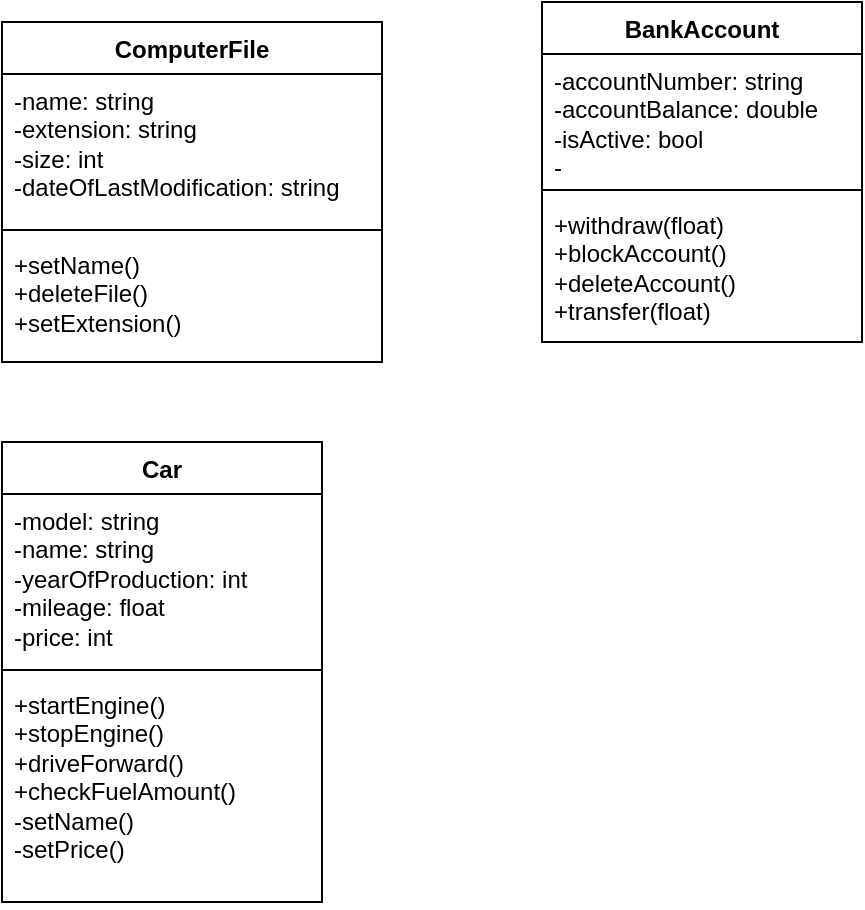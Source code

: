 <mxfile version="22.1.3" type="device">
  <diagram name="Strona-1" id="ipMm3sfd6zLh6d_h2q_W">
    <mxGraphModel dx="971" dy="539" grid="1" gridSize="10" guides="1" tooltips="1" connect="1" arrows="1" fold="1" page="1" pageScale="1" pageWidth="827" pageHeight="1169" math="0" shadow="0">
      <root>
        <mxCell id="0" />
        <mxCell id="1" parent="0" />
        <mxCell id="SUFIGGEpoUx3KAkcFmeZ-1" value="&lt;div&gt;ComputerFile&lt;/div&gt;&lt;div&gt;&lt;br&gt;&lt;/div&gt;" style="swimlane;fontStyle=1;align=center;verticalAlign=top;childLayout=stackLayout;horizontal=1;startSize=26;horizontalStack=0;resizeParent=1;resizeParentMax=0;resizeLast=0;collapsible=1;marginBottom=0;whiteSpace=wrap;html=1;" vertex="1" parent="1">
          <mxGeometry x="160" y="120" width="190" height="170" as="geometry" />
        </mxCell>
        <mxCell id="SUFIGGEpoUx3KAkcFmeZ-2" value="&lt;div&gt;-name: string&lt;/div&gt;&lt;div&gt;-extension: string&lt;/div&gt;&lt;div&gt;-size: int&lt;/div&gt;&lt;div&gt;-dateOfLastModification: string&lt;br&gt;&lt;/div&gt;&lt;div&gt;&lt;br&gt;&lt;/div&gt;" style="text;strokeColor=none;fillColor=none;align=left;verticalAlign=top;spacingLeft=4;spacingRight=4;overflow=hidden;rotatable=0;points=[[0,0.5],[1,0.5]];portConstraint=eastwest;whiteSpace=wrap;html=1;" vertex="1" parent="SUFIGGEpoUx3KAkcFmeZ-1">
          <mxGeometry y="26" width="190" height="74" as="geometry" />
        </mxCell>
        <mxCell id="SUFIGGEpoUx3KAkcFmeZ-3" value="" style="line;strokeWidth=1;fillColor=none;align=left;verticalAlign=middle;spacingTop=-1;spacingLeft=3;spacingRight=3;rotatable=0;labelPosition=right;points=[];portConstraint=eastwest;strokeColor=inherit;" vertex="1" parent="SUFIGGEpoUx3KAkcFmeZ-1">
          <mxGeometry y="100" width="190" height="8" as="geometry" />
        </mxCell>
        <mxCell id="SUFIGGEpoUx3KAkcFmeZ-4" value="&lt;div&gt;+setName()&lt;/div&gt;&lt;div&gt;+deleteFile()&lt;/div&gt;&lt;div&gt;+setExtension()&lt;/div&gt;&lt;div&gt;&lt;br&gt;&lt;/div&gt;&lt;div&gt;&lt;br&gt;&lt;/div&gt;" style="text;strokeColor=none;fillColor=none;align=left;verticalAlign=top;spacingLeft=4;spacingRight=4;overflow=hidden;rotatable=0;points=[[0,0.5],[1,0.5]];portConstraint=eastwest;whiteSpace=wrap;html=1;" vertex="1" parent="SUFIGGEpoUx3KAkcFmeZ-1">
          <mxGeometry y="108" width="190" height="62" as="geometry" />
        </mxCell>
        <mxCell id="SUFIGGEpoUx3KAkcFmeZ-9" value="&lt;div&gt;BankAccount&lt;/div&gt;&lt;div&gt;&lt;br&gt;&lt;/div&gt;" style="swimlane;fontStyle=1;align=center;verticalAlign=top;childLayout=stackLayout;horizontal=1;startSize=26;horizontalStack=0;resizeParent=1;resizeParentMax=0;resizeLast=0;collapsible=1;marginBottom=0;whiteSpace=wrap;html=1;" vertex="1" parent="1">
          <mxGeometry x="430" y="110" width="160" height="170" as="geometry" />
        </mxCell>
        <mxCell id="SUFIGGEpoUx3KAkcFmeZ-10" value="&lt;div&gt;-accountNumber: string&lt;/div&gt;&lt;div&gt;-accountBalance: double&lt;br&gt;&lt;/div&gt;&lt;div&gt;-isActive: bool&lt;/div&gt;&lt;div&gt;-&lt;br&gt;&lt;/div&gt;" style="text;strokeColor=none;fillColor=none;align=left;verticalAlign=top;spacingLeft=4;spacingRight=4;overflow=hidden;rotatable=0;points=[[0,0.5],[1,0.5]];portConstraint=eastwest;whiteSpace=wrap;html=1;" vertex="1" parent="SUFIGGEpoUx3KAkcFmeZ-9">
          <mxGeometry y="26" width="160" height="64" as="geometry" />
        </mxCell>
        <mxCell id="SUFIGGEpoUx3KAkcFmeZ-11" value="" style="line;strokeWidth=1;fillColor=none;align=left;verticalAlign=middle;spacingTop=-1;spacingLeft=3;spacingRight=3;rotatable=0;labelPosition=right;points=[];portConstraint=eastwest;strokeColor=inherit;" vertex="1" parent="SUFIGGEpoUx3KAkcFmeZ-9">
          <mxGeometry y="90" width="160" height="8" as="geometry" />
        </mxCell>
        <mxCell id="SUFIGGEpoUx3KAkcFmeZ-12" value="&lt;div&gt;+withdraw(float)&lt;/div&gt;&lt;div&gt;+blockAccount()&lt;/div&gt;&lt;div&gt;+deleteAccount()&lt;br&gt;&lt;/div&gt;&lt;div&gt;+transfer(float)&lt;/div&gt;&lt;div&gt;&lt;br&gt;&lt;/div&gt;" style="text;strokeColor=none;fillColor=none;align=left;verticalAlign=top;spacingLeft=4;spacingRight=4;overflow=hidden;rotatable=0;points=[[0,0.5],[1,0.5]];portConstraint=eastwest;whiteSpace=wrap;html=1;" vertex="1" parent="SUFIGGEpoUx3KAkcFmeZ-9">
          <mxGeometry y="98" width="160" height="72" as="geometry" />
        </mxCell>
        <mxCell id="SUFIGGEpoUx3KAkcFmeZ-13" value="Car" style="swimlane;fontStyle=1;align=center;verticalAlign=top;childLayout=stackLayout;horizontal=1;startSize=26;horizontalStack=0;resizeParent=1;resizeParentMax=0;resizeLast=0;collapsible=1;marginBottom=0;whiteSpace=wrap;html=1;" vertex="1" parent="1">
          <mxGeometry x="160" y="330" width="160" height="230" as="geometry" />
        </mxCell>
        <mxCell id="SUFIGGEpoUx3KAkcFmeZ-14" value="&lt;div&gt;-model: string&lt;/div&gt;&lt;div&gt;-name: string&lt;/div&gt;&lt;div&gt;-yearOfProduction: int&lt;/div&gt;&lt;div&gt;-mileage: float&lt;/div&gt;&lt;div&gt;-price: int&lt;/div&gt;&lt;div&gt;&lt;br&gt;&lt;/div&gt;" style="text;strokeColor=none;fillColor=none;align=left;verticalAlign=top;spacingLeft=4;spacingRight=4;overflow=hidden;rotatable=0;points=[[0,0.5],[1,0.5]];portConstraint=eastwest;whiteSpace=wrap;html=1;" vertex="1" parent="SUFIGGEpoUx3KAkcFmeZ-13">
          <mxGeometry y="26" width="160" height="84" as="geometry" />
        </mxCell>
        <mxCell id="SUFIGGEpoUx3KAkcFmeZ-15" value="" style="line;strokeWidth=1;fillColor=none;align=left;verticalAlign=middle;spacingTop=-1;spacingLeft=3;spacingRight=3;rotatable=0;labelPosition=right;points=[];portConstraint=eastwest;strokeColor=inherit;" vertex="1" parent="SUFIGGEpoUx3KAkcFmeZ-13">
          <mxGeometry y="110" width="160" height="8" as="geometry" />
        </mxCell>
        <mxCell id="SUFIGGEpoUx3KAkcFmeZ-16" value="&lt;div&gt;+startEngine()&lt;/div&gt;&lt;div&gt;+stopEngine()&lt;/div&gt;&lt;div&gt;+driveForward()&lt;/div&gt;&lt;div&gt;+checkFuelAmount()&lt;br&gt;&lt;/div&gt;&lt;div&gt;-setName()&lt;/div&gt;&lt;div&gt;-setPrice()&lt;/div&gt;&lt;div&gt;&lt;br&gt;&lt;/div&gt;" style="text;strokeColor=none;fillColor=none;align=left;verticalAlign=top;spacingLeft=4;spacingRight=4;overflow=hidden;rotatable=0;points=[[0,0.5],[1,0.5]];portConstraint=eastwest;whiteSpace=wrap;html=1;" vertex="1" parent="SUFIGGEpoUx3KAkcFmeZ-13">
          <mxGeometry y="118" width="160" height="112" as="geometry" />
        </mxCell>
      </root>
    </mxGraphModel>
  </diagram>
</mxfile>
